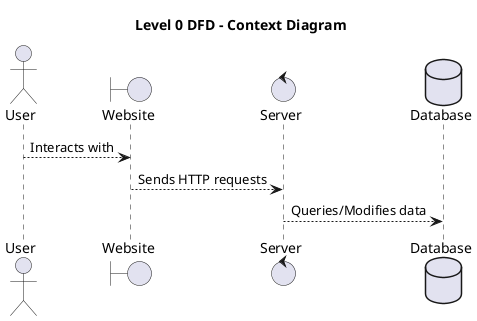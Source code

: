 @startuml dfd0
title Level 0 DFD - Context Diagram

actor User as U
boundary Website as W
control Server as S
database Database as D

U --> W : Interacts with
W --> S : Sends HTTP requests
S --> D : Queries/Modifies data

@enduml
